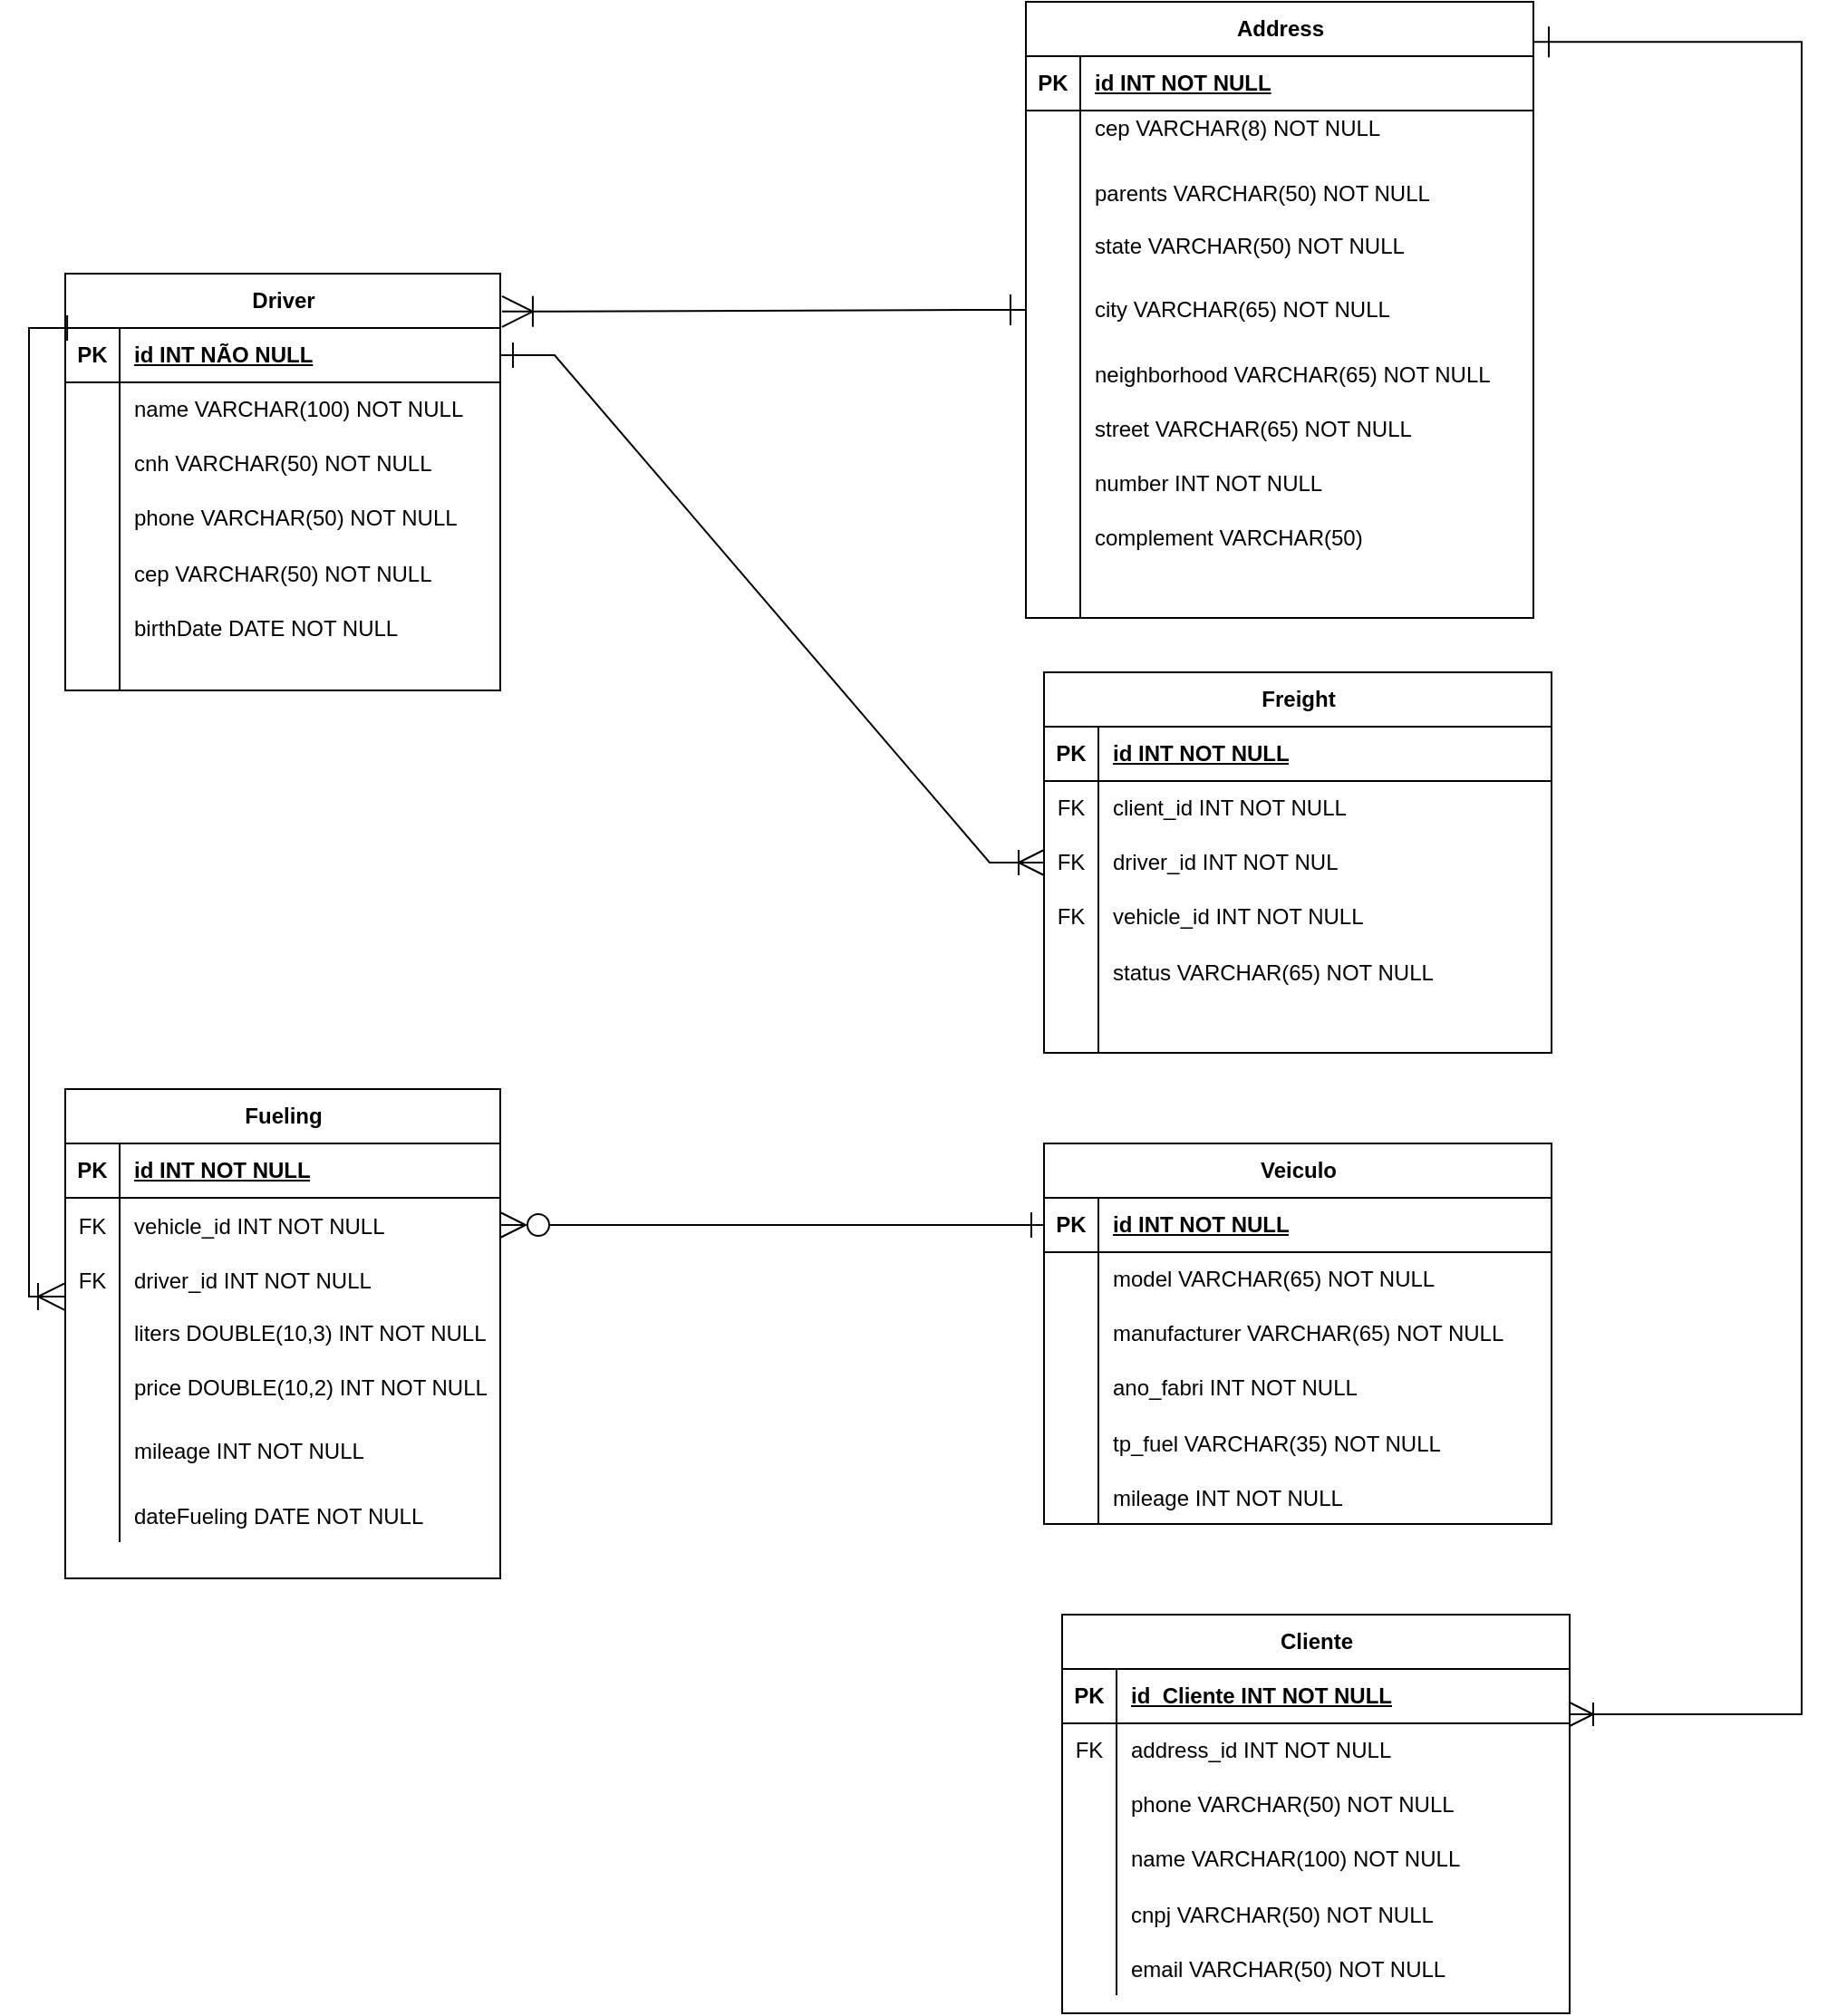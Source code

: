 <mxfile version="24.7.14">
  <diagram id="R2lEEEUBdFMjLlhIrx00" name="Page-1">
    <mxGraphModel dx="2049" dy="2088" grid="1" gridSize="10" guides="1" tooltips="1" connect="1" arrows="1" fold="1" page="1" pageScale="1" pageWidth="1169" pageHeight="1654" math="0" shadow="0" extFonts="Permanent Marker^https://fonts.googleapis.com/css?family=Permanent+Marker">
      <root>
        <mxCell id="0" />
        <mxCell id="1" parent="0" />
        <mxCell id="ZRbYSFkLnzHkLLNxxWzb-1" value="&lt;font style=&quot;vertical-align: inherit;&quot;&gt;&lt;font style=&quot;vertical-align: inherit;&quot;&gt;&lt;font style=&quot;vertical-align: inherit;&quot;&gt;&lt;font style=&quot;vertical-align: inherit;&quot;&gt;Driver&lt;/font&gt;&lt;/font&gt;&lt;/font&gt;&lt;/font&gt;" style="shape=table;startSize=30;container=1;collapsible=1;childLayout=tableLayout;fixedRows=1;rowLines=0;fontStyle=1;align=center;resizeLast=1;html=1;" parent="1" vertex="1">
          <mxGeometry x="-1030" y="-1220" width="240" height="230" as="geometry">
            <mxRectangle x="330" y="150" width="90" height="30" as="alternateBounds" />
          </mxGeometry>
        </mxCell>
        <mxCell id="ZRbYSFkLnzHkLLNxxWzb-2" value="" style="shape=tableRow;horizontal=0;startSize=0;swimlaneHead=0;swimlaneBody=0;fillColor=none;collapsible=0;dropTarget=0;points=[[0,0.5],[1,0.5]];portConstraint=eastwest;top=0;left=0;right=0;bottom=1;" parent="ZRbYSFkLnzHkLLNxxWzb-1" vertex="1">
          <mxGeometry y="30" width="240" height="30" as="geometry" />
        </mxCell>
        <mxCell id="ZRbYSFkLnzHkLLNxxWzb-3" value="PK" style="shape=partialRectangle;connectable=0;fillColor=none;top=0;left=0;bottom=0;right=0;fontStyle=1;overflow=hidden;whiteSpace=wrap;html=1;" parent="ZRbYSFkLnzHkLLNxxWzb-2" vertex="1">
          <mxGeometry width="30" height="30" as="geometry">
            <mxRectangle width="30" height="30" as="alternateBounds" />
          </mxGeometry>
        </mxCell>
        <mxCell id="ZRbYSFkLnzHkLLNxxWzb-4" value="&lt;font style=&quot;vertical-align: inherit;&quot;&gt;&lt;font style=&quot;vertical-align: inherit;&quot;&gt;&lt;font style=&quot;vertical-align: inherit;&quot;&gt;&lt;font style=&quot;vertical-align: inherit;&quot;&gt;&lt;font style=&quot;vertical-align: inherit;&quot;&gt;&lt;font style=&quot;vertical-align: inherit;&quot;&gt;&lt;font style=&quot;vertical-align: inherit;&quot;&gt;&lt;font style=&quot;vertical-align: inherit;&quot;&gt;&lt;font style=&quot;vertical-align: inherit;&quot;&gt;&lt;font style=&quot;vertical-align: inherit;&quot;&gt;id INT NÃO NULL&lt;/font&gt;&lt;/font&gt;&lt;/font&gt;&lt;/font&gt;&lt;/font&gt;&lt;/font&gt;&lt;/font&gt;&lt;/font&gt;&lt;/font&gt;&lt;/font&gt;" style="shape=partialRectangle;connectable=0;fillColor=none;top=0;left=0;bottom=0;right=0;align=left;spacingLeft=6;fontStyle=5;overflow=hidden;whiteSpace=wrap;html=1;" parent="ZRbYSFkLnzHkLLNxxWzb-2" vertex="1">
          <mxGeometry x="30" width="210" height="30" as="geometry">
            <mxRectangle width="210" height="30" as="alternateBounds" />
          </mxGeometry>
        </mxCell>
        <mxCell id="ZRbYSFkLnzHkLLNxxWzb-5" value="" style="shape=tableRow;horizontal=0;startSize=0;swimlaneHead=0;swimlaneBody=0;fillColor=none;collapsible=0;dropTarget=0;points=[[0,0.5],[1,0.5]];portConstraint=eastwest;top=0;left=0;right=0;bottom=0;" parent="ZRbYSFkLnzHkLLNxxWzb-1" vertex="1">
          <mxGeometry y="60" width="240" height="30" as="geometry" />
        </mxCell>
        <mxCell id="ZRbYSFkLnzHkLLNxxWzb-6" value="" style="shape=partialRectangle;connectable=0;fillColor=none;top=0;left=0;bottom=0;right=0;editable=1;overflow=hidden;whiteSpace=wrap;html=1;" parent="ZRbYSFkLnzHkLLNxxWzb-5" vertex="1">
          <mxGeometry width="30" height="30" as="geometry">
            <mxRectangle width="30" height="30" as="alternateBounds" />
          </mxGeometry>
        </mxCell>
        <mxCell id="ZRbYSFkLnzHkLLNxxWzb-7" value="&lt;font style=&quot;vertical-align: inherit;&quot;&gt;&lt;font style=&quot;vertical-align: inherit;&quot;&gt;name VARCHAR(100) NOT NULL&lt;/font&gt;&lt;/font&gt;" style="shape=partialRectangle;connectable=0;fillColor=none;top=0;left=0;bottom=0;right=0;align=left;spacingLeft=6;overflow=hidden;whiteSpace=wrap;html=1;" parent="ZRbYSFkLnzHkLLNxxWzb-5" vertex="1">
          <mxGeometry x="30" width="210" height="30" as="geometry">
            <mxRectangle width="210" height="30" as="alternateBounds" />
          </mxGeometry>
        </mxCell>
        <mxCell id="ZRbYSFkLnzHkLLNxxWzb-8" value="" style="shape=tableRow;horizontal=0;startSize=0;swimlaneHead=0;swimlaneBody=0;fillColor=none;collapsible=0;dropTarget=0;points=[[0,0.5],[1,0.5]];portConstraint=eastwest;top=0;left=0;right=0;bottom=0;" parent="ZRbYSFkLnzHkLLNxxWzb-1" vertex="1">
          <mxGeometry y="90" width="240" height="30" as="geometry" />
        </mxCell>
        <mxCell id="ZRbYSFkLnzHkLLNxxWzb-9" value="" style="shape=partialRectangle;connectable=0;fillColor=none;top=0;left=0;bottom=0;right=0;editable=1;overflow=hidden;whiteSpace=wrap;html=1;" parent="ZRbYSFkLnzHkLLNxxWzb-8" vertex="1">
          <mxGeometry width="30" height="30" as="geometry">
            <mxRectangle width="30" height="30" as="alternateBounds" />
          </mxGeometry>
        </mxCell>
        <mxCell id="ZRbYSFkLnzHkLLNxxWzb-10" value="&lt;font style=&quot;vertical-align: inherit;&quot;&gt;&lt;font style=&quot;vertical-align: inherit;&quot;&gt;cnh VARCHAR(50) NOT NULL&lt;/font&gt;&lt;/font&gt;" style="shape=partialRectangle;connectable=0;fillColor=none;top=0;left=0;bottom=0;right=0;align=left;spacingLeft=6;overflow=hidden;whiteSpace=wrap;html=1;" parent="ZRbYSFkLnzHkLLNxxWzb-8" vertex="1">
          <mxGeometry x="30" width="210" height="30" as="geometry">
            <mxRectangle width="210" height="30" as="alternateBounds" />
          </mxGeometry>
        </mxCell>
        <mxCell id="ZRbYSFkLnzHkLLNxxWzb-11" value="" style="shape=tableRow;horizontal=0;startSize=0;swimlaneHead=0;swimlaneBody=0;fillColor=none;collapsible=0;dropTarget=0;points=[[0,0.5],[1,0.5]];portConstraint=eastwest;top=0;left=0;right=0;bottom=0;" parent="ZRbYSFkLnzHkLLNxxWzb-1" vertex="1">
          <mxGeometry y="120" width="240" height="30" as="geometry" />
        </mxCell>
        <mxCell id="ZRbYSFkLnzHkLLNxxWzb-12" value="" style="shape=partialRectangle;connectable=0;fillColor=none;top=0;left=0;bottom=0;right=0;editable=1;overflow=hidden;whiteSpace=wrap;html=1;" parent="ZRbYSFkLnzHkLLNxxWzb-11" vertex="1">
          <mxGeometry width="30" height="30" as="geometry">
            <mxRectangle width="30" height="30" as="alternateBounds" />
          </mxGeometry>
        </mxCell>
        <mxCell id="ZRbYSFkLnzHkLLNxxWzb-13" value="&lt;font style=&quot;vertical-align: inherit;&quot;&gt;&lt;font style=&quot;vertical-align: inherit;&quot;&gt;&lt;font style=&quot;vertical-align: inherit;&quot;&gt;&lt;font style=&quot;vertical-align: inherit;&quot;&gt;phone VARCHAR(50) NOT NULL&lt;/font&gt;&lt;/font&gt;&lt;/font&gt;&lt;/font&gt;" style="shape=partialRectangle;connectable=0;fillColor=none;top=0;left=0;bottom=0;right=0;align=left;spacingLeft=6;overflow=hidden;whiteSpace=wrap;html=1;" parent="ZRbYSFkLnzHkLLNxxWzb-11" vertex="1">
          <mxGeometry x="30" width="210" height="30" as="geometry">
            <mxRectangle width="210" height="30" as="alternateBounds" />
          </mxGeometry>
        </mxCell>
        <mxCell id="ZRbYSFkLnzHkLLNxxWzb-19" value="" style="shape=tableRow;horizontal=0;startSize=0;swimlaneHead=0;swimlaneBody=0;fillColor=none;collapsible=0;dropTarget=0;points=[[0,0.5],[1,0.5]];portConstraint=eastwest;top=0;left=0;right=0;bottom=0;" parent="ZRbYSFkLnzHkLLNxxWzb-1" vertex="1">
          <mxGeometry y="150" width="240" height="30" as="geometry" />
        </mxCell>
        <mxCell id="ZRbYSFkLnzHkLLNxxWzb-20" value="" style="shape=partialRectangle;connectable=0;fillColor=none;top=0;left=0;bottom=0;right=0;editable=1;overflow=hidden;" parent="ZRbYSFkLnzHkLLNxxWzb-19" vertex="1">
          <mxGeometry width="30" height="30" as="geometry">
            <mxRectangle width="30" height="30" as="alternateBounds" />
          </mxGeometry>
        </mxCell>
        <mxCell id="ZRbYSFkLnzHkLLNxxWzb-21" value="cep VARCHAR(50) NOT NULL " style="shape=partialRectangle;connectable=0;fillColor=none;top=0;left=0;bottom=0;right=0;align=left;spacingLeft=6;overflow=hidden;" parent="ZRbYSFkLnzHkLLNxxWzb-19" vertex="1">
          <mxGeometry x="30" width="210" height="30" as="geometry">
            <mxRectangle width="210" height="30" as="alternateBounds" />
          </mxGeometry>
        </mxCell>
        <mxCell id="ZRbYSFkLnzHkLLNxxWzb-23" value="" style="shape=tableRow;horizontal=0;startSize=0;swimlaneHead=0;swimlaneBody=0;fillColor=none;collapsible=0;dropTarget=0;points=[[0,0.5],[1,0.5]];portConstraint=eastwest;top=0;left=0;right=0;bottom=0;" parent="ZRbYSFkLnzHkLLNxxWzb-1" vertex="1">
          <mxGeometry y="180" width="240" height="30" as="geometry" />
        </mxCell>
        <mxCell id="ZRbYSFkLnzHkLLNxxWzb-24" value="" style="shape=partialRectangle;connectable=0;fillColor=none;top=0;left=0;bottom=0;right=0;editable=1;overflow=hidden;" parent="ZRbYSFkLnzHkLLNxxWzb-23" vertex="1">
          <mxGeometry width="30" height="30" as="geometry">
            <mxRectangle width="30" height="30" as="alternateBounds" />
          </mxGeometry>
        </mxCell>
        <mxCell id="ZRbYSFkLnzHkLLNxxWzb-25" value="birthDate DATE NOT NULL" style="shape=partialRectangle;connectable=0;fillColor=none;top=0;left=0;bottom=0;right=0;align=left;spacingLeft=6;overflow=hidden;" parent="ZRbYSFkLnzHkLLNxxWzb-23" vertex="1">
          <mxGeometry x="30" width="210" height="30" as="geometry">
            <mxRectangle width="210" height="30" as="alternateBounds" />
          </mxGeometry>
        </mxCell>
        <mxCell id="nJcxF6sjDs11u-7A3gbv-19" value="" style="shape=tableRow;horizontal=0;startSize=0;swimlaneHead=0;swimlaneBody=0;fillColor=none;collapsible=0;dropTarget=0;points=[[0,0.5],[1,0.5]];portConstraint=eastwest;top=0;left=0;right=0;bottom=0;" parent="ZRbYSFkLnzHkLLNxxWzb-1" vertex="1">
          <mxGeometry y="210" width="240" height="20" as="geometry" />
        </mxCell>
        <mxCell id="nJcxF6sjDs11u-7A3gbv-20" value="" style="shape=partialRectangle;connectable=0;fillColor=none;top=0;left=0;bottom=0;right=0;editable=1;overflow=hidden;whiteSpace=wrap;html=1;" parent="nJcxF6sjDs11u-7A3gbv-19" vertex="1">
          <mxGeometry width="30" height="20" as="geometry">
            <mxRectangle width="30" height="20" as="alternateBounds" />
          </mxGeometry>
        </mxCell>
        <mxCell id="nJcxF6sjDs11u-7A3gbv-21" value="" style="shape=partialRectangle;connectable=0;fillColor=none;top=0;left=0;bottom=0;right=0;align=left;spacingLeft=6;overflow=hidden;whiteSpace=wrap;html=1;" parent="nJcxF6sjDs11u-7A3gbv-19" vertex="1">
          <mxGeometry x="30" width="210" height="20" as="geometry">
            <mxRectangle width="210" height="20" as="alternateBounds" />
          </mxGeometry>
        </mxCell>
        <mxCell id="nJcxF6sjDs11u-7A3gbv-5" style="edgeStyle=orthogonalEdgeStyle;rounded=0;orthogonalLoop=1;jettySize=auto;html=1;exitX=1;exitY=0.5;exitDx=0;exitDy=0;" parent="ZRbYSFkLnzHkLLNxxWzb-1" source="ZRbYSFkLnzHkLLNxxWzb-11" target="ZRbYSFkLnzHkLLNxxWzb-11" edge="1">
          <mxGeometry relative="1" as="geometry" />
        </mxCell>
        <mxCell id="ZRbYSFkLnzHkLLNxxWzb-26" value="Cliente" style="shape=table;startSize=30;container=1;collapsible=1;childLayout=tableLayout;fixedRows=1;rowLines=0;fontStyle=1;align=center;resizeLast=1;html=1;" parent="1" vertex="1">
          <mxGeometry x="-480" y="-480" width="280" height="220" as="geometry" />
        </mxCell>
        <mxCell id="ZRbYSFkLnzHkLLNxxWzb-27" value="" style="shape=tableRow;horizontal=0;startSize=0;swimlaneHead=0;swimlaneBody=0;fillColor=none;collapsible=0;dropTarget=0;points=[[0,0.5],[1,0.5]];portConstraint=eastwest;top=0;left=0;right=0;bottom=1;" parent="ZRbYSFkLnzHkLLNxxWzb-26" vertex="1">
          <mxGeometry y="30" width="280" height="30" as="geometry" />
        </mxCell>
        <mxCell id="ZRbYSFkLnzHkLLNxxWzb-28" value="PK" style="shape=partialRectangle;connectable=0;fillColor=none;top=0;left=0;bottom=0;right=0;fontStyle=1;overflow=hidden;whiteSpace=wrap;html=1;" parent="ZRbYSFkLnzHkLLNxxWzb-27" vertex="1">
          <mxGeometry width="30" height="30" as="geometry">
            <mxRectangle width="30" height="30" as="alternateBounds" />
          </mxGeometry>
        </mxCell>
        <mxCell id="ZRbYSFkLnzHkLLNxxWzb-29" value="id_Cliente INT NOT NULL" style="shape=partialRectangle;connectable=0;fillColor=none;top=0;left=0;bottom=0;right=0;align=left;spacingLeft=6;fontStyle=5;overflow=hidden;whiteSpace=wrap;html=1;" parent="ZRbYSFkLnzHkLLNxxWzb-27" vertex="1">
          <mxGeometry x="30" width="250" height="30" as="geometry">
            <mxRectangle width="250" height="30" as="alternateBounds" />
          </mxGeometry>
        </mxCell>
        <mxCell id="8sPXNKii67E9YoFzJoS8-2" value="" style="shape=tableRow;horizontal=0;startSize=0;swimlaneHead=0;swimlaneBody=0;fillColor=none;collapsible=0;dropTarget=0;points=[[0,0.5],[1,0.5]];portConstraint=eastwest;top=0;left=0;right=0;bottom=0;" parent="ZRbYSFkLnzHkLLNxxWzb-26" vertex="1">
          <mxGeometry y="60" width="280" height="30" as="geometry" />
        </mxCell>
        <mxCell id="8sPXNKii67E9YoFzJoS8-3" value="FK" style="shape=partialRectangle;connectable=0;fillColor=none;top=0;left=0;bottom=0;right=0;fontStyle=0;overflow=hidden;whiteSpace=wrap;html=1;" parent="8sPXNKii67E9YoFzJoS8-2" vertex="1">
          <mxGeometry width="30" height="30" as="geometry">
            <mxRectangle width="30" height="30" as="alternateBounds" />
          </mxGeometry>
        </mxCell>
        <mxCell id="8sPXNKii67E9YoFzJoS8-4" value="address_id INT NOT NULL" style="shape=partialRectangle;connectable=0;fillColor=none;top=0;left=0;bottom=0;right=0;align=left;spacingLeft=6;fontStyle=0;overflow=hidden;whiteSpace=wrap;html=1;" parent="8sPXNKii67E9YoFzJoS8-2" vertex="1">
          <mxGeometry x="30" width="250" height="30" as="geometry">
            <mxRectangle width="250" height="30" as="alternateBounds" />
          </mxGeometry>
        </mxCell>
        <mxCell id="8sPXNKii67E9YoFzJoS8-81" value="" style="shape=tableRow;horizontal=0;startSize=0;swimlaneHead=0;swimlaneBody=0;fillColor=none;collapsible=0;dropTarget=0;points=[[0,0.5],[1,0.5]];portConstraint=eastwest;top=0;left=0;right=0;bottom=0;" parent="ZRbYSFkLnzHkLLNxxWzb-26" vertex="1">
          <mxGeometry y="90" width="280" height="30" as="geometry" />
        </mxCell>
        <mxCell id="8sPXNKii67E9YoFzJoS8-82" value="" style="shape=partialRectangle;connectable=0;fillColor=none;top=0;left=0;bottom=0;right=0;fontStyle=0;overflow=hidden;whiteSpace=wrap;html=1;" parent="8sPXNKii67E9YoFzJoS8-81" vertex="1">
          <mxGeometry width="30" height="30" as="geometry">
            <mxRectangle width="30" height="30" as="alternateBounds" />
          </mxGeometry>
        </mxCell>
        <mxCell id="8sPXNKii67E9YoFzJoS8-83" value="phone VARCHAR(50) NOT NULL" style="shape=partialRectangle;connectable=0;fillColor=none;top=0;left=0;bottom=0;right=0;align=left;spacingLeft=6;fontStyle=0;overflow=hidden;whiteSpace=wrap;html=1;" parent="8sPXNKii67E9YoFzJoS8-81" vertex="1">
          <mxGeometry x="30" width="250" height="30" as="geometry">
            <mxRectangle width="250" height="30" as="alternateBounds" />
          </mxGeometry>
        </mxCell>
        <mxCell id="ZRbYSFkLnzHkLLNxxWzb-33" value="" style="shape=tableRow;horizontal=0;startSize=0;swimlaneHead=0;swimlaneBody=0;fillColor=none;collapsible=0;dropTarget=0;points=[[0,0.5],[1,0.5]];portConstraint=eastwest;top=0;left=0;right=0;bottom=0;" parent="ZRbYSFkLnzHkLLNxxWzb-26" vertex="1">
          <mxGeometry y="120" width="280" height="30" as="geometry" />
        </mxCell>
        <mxCell id="ZRbYSFkLnzHkLLNxxWzb-34" value="" style="shape=partialRectangle;connectable=0;fillColor=none;top=0;left=0;bottom=0;right=0;editable=1;overflow=hidden;whiteSpace=wrap;html=1;" parent="ZRbYSFkLnzHkLLNxxWzb-33" vertex="1">
          <mxGeometry width="30" height="30" as="geometry">
            <mxRectangle width="30" height="30" as="alternateBounds" />
          </mxGeometry>
        </mxCell>
        <mxCell id="ZRbYSFkLnzHkLLNxxWzb-35" value="name VARCHAR(100) NOT NULL" style="shape=partialRectangle;connectable=0;fillColor=none;top=0;left=0;bottom=0;right=0;align=left;spacingLeft=6;overflow=hidden;whiteSpace=wrap;html=1;" parent="ZRbYSFkLnzHkLLNxxWzb-33" vertex="1">
          <mxGeometry x="30" width="250" height="30" as="geometry">
            <mxRectangle width="250" height="30" as="alternateBounds" />
          </mxGeometry>
        </mxCell>
        <mxCell id="8sPXNKii67E9YoFzJoS8-78" value="" style="shape=tableRow;horizontal=0;startSize=0;swimlaneHead=0;swimlaneBody=0;fillColor=none;collapsible=0;dropTarget=0;points=[[0,0.5],[1,0.5]];portConstraint=eastwest;top=0;left=0;right=0;bottom=0;" parent="ZRbYSFkLnzHkLLNxxWzb-26" vertex="1">
          <mxGeometry y="150" width="280" height="30" as="geometry" />
        </mxCell>
        <mxCell id="8sPXNKii67E9YoFzJoS8-79" value="" style="shape=partialRectangle;connectable=0;fillColor=none;top=0;left=0;bottom=0;right=0;editable=1;overflow=hidden;" parent="8sPXNKii67E9YoFzJoS8-78" vertex="1">
          <mxGeometry width="30" height="30" as="geometry">
            <mxRectangle width="30" height="30" as="alternateBounds" />
          </mxGeometry>
        </mxCell>
        <mxCell id="8sPXNKii67E9YoFzJoS8-80" value="cnpj VARCHAR(50) NOT NULL " style="shape=partialRectangle;connectable=0;fillColor=none;top=0;left=0;bottom=0;right=0;align=left;spacingLeft=6;overflow=hidden;" parent="8sPXNKii67E9YoFzJoS8-78" vertex="1">
          <mxGeometry x="30" width="250" height="30" as="geometry">
            <mxRectangle width="250" height="30" as="alternateBounds" />
          </mxGeometry>
        </mxCell>
        <mxCell id="8sPXNKii67E9YoFzJoS8-97" value="" style="shape=tableRow;horizontal=0;startSize=0;swimlaneHead=0;swimlaneBody=0;fillColor=none;collapsible=0;dropTarget=0;points=[[0,0.5],[1,0.5]];portConstraint=eastwest;top=0;left=0;right=0;bottom=0;" parent="ZRbYSFkLnzHkLLNxxWzb-26" vertex="1">
          <mxGeometry y="180" width="280" height="30" as="geometry" />
        </mxCell>
        <mxCell id="8sPXNKii67E9YoFzJoS8-98" value="" style="shape=partialRectangle;connectable=0;fillColor=none;top=0;left=0;bottom=0;right=0;editable=1;overflow=hidden;" parent="8sPXNKii67E9YoFzJoS8-97" vertex="1">
          <mxGeometry width="30" height="30" as="geometry">
            <mxRectangle width="30" height="30" as="alternateBounds" />
          </mxGeometry>
        </mxCell>
        <mxCell id="8sPXNKii67E9YoFzJoS8-99" value="email VARCHAR(50) NOT NULL" style="shape=partialRectangle;connectable=0;fillColor=none;top=0;left=0;bottom=0;right=0;align=left;spacingLeft=6;overflow=hidden;" parent="8sPXNKii67E9YoFzJoS8-97" vertex="1">
          <mxGeometry x="30" width="250" height="30" as="geometry">
            <mxRectangle width="250" height="30" as="alternateBounds" />
          </mxGeometry>
        </mxCell>
        <mxCell id="8sPXNKii67E9YoFzJoS8-5" value="Address" style="shape=table;startSize=30;container=1;collapsible=1;childLayout=tableLayout;fixedRows=1;rowLines=0;fontStyle=1;align=center;resizeLast=1;html=1;" parent="1" vertex="1">
          <mxGeometry x="-500" y="-1370" width="280" height="340" as="geometry" />
        </mxCell>
        <mxCell id="8sPXNKii67E9YoFzJoS8-6" value="" style="shape=tableRow;horizontal=0;startSize=0;swimlaneHead=0;swimlaneBody=0;fillColor=none;collapsible=0;dropTarget=0;points=[[0,0.5],[1,0.5]];portConstraint=eastwest;top=0;left=0;right=0;bottom=1;" parent="8sPXNKii67E9YoFzJoS8-5" vertex="1">
          <mxGeometry y="30" width="280" height="30" as="geometry" />
        </mxCell>
        <mxCell id="8sPXNKii67E9YoFzJoS8-7" value="PK" style="shape=partialRectangle;connectable=0;fillColor=none;top=0;left=0;bottom=0;right=0;fontStyle=1;overflow=hidden;whiteSpace=wrap;html=1;" parent="8sPXNKii67E9YoFzJoS8-6" vertex="1">
          <mxGeometry width="30" height="30" as="geometry">
            <mxRectangle width="30" height="30" as="alternateBounds" />
          </mxGeometry>
        </mxCell>
        <mxCell id="8sPXNKii67E9YoFzJoS8-8" value="id INT NOT NULL&lt;span style=&quot;white-space: pre;&quot;&gt;&#x9;&lt;/span&gt;&lt;span style=&quot;white-space: pre;&quot;&gt;&#x9;&lt;/span&gt;" style="shape=partialRectangle;connectable=0;fillColor=none;top=0;left=0;bottom=0;right=0;align=left;spacingLeft=6;fontStyle=5;overflow=hidden;whiteSpace=wrap;html=1;" parent="8sPXNKii67E9YoFzJoS8-6" vertex="1">
          <mxGeometry x="30" width="250" height="30" as="geometry">
            <mxRectangle width="250" height="30" as="alternateBounds" />
          </mxGeometry>
        </mxCell>
        <mxCell id="nJcxF6sjDs11u-7A3gbv-33" value="" style="shape=tableRow;horizontal=0;startSize=0;swimlaneHead=0;swimlaneBody=0;fillColor=none;collapsible=0;dropTarget=0;points=[[0,0.5],[1,0.5]];portConstraint=eastwest;top=0;left=0;right=0;bottom=0;" parent="8sPXNKii67E9YoFzJoS8-5" vertex="1">
          <mxGeometry y="60" width="280" height="30" as="geometry" />
        </mxCell>
        <mxCell id="nJcxF6sjDs11u-7A3gbv-34" value="" style="shape=partialRectangle;connectable=0;fillColor=none;top=0;left=0;bottom=0;right=0;editable=1;overflow=hidden;whiteSpace=wrap;html=1;" parent="nJcxF6sjDs11u-7A3gbv-33" vertex="1">
          <mxGeometry width="30" height="30" as="geometry">
            <mxRectangle width="30" height="30" as="alternateBounds" />
          </mxGeometry>
        </mxCell>
        <mxCell id="nJcxF6sjDs11u-7A3gbv-35" value="cep VARCHAR(8) NOT NULL&lt;div&gt;&lt;br&gt;&lt;/div&gt;" style="shape=partialRectangle;connectable=0;fillColor=none;top=0;left=0;bottom=0;right=0;align=left;spacingLeft=6;overflow=hidden;whiteSpace=wrap;html=1;" parent="nJcxF6sjDs11u-7A3gbv-33" vertex="1">
          <mxGeometry x="30" width="250" height="30" as="geometry">
            <mxRectangle width="250" height="30" as="alternateBounds" />
          </mxGeometry>
        </mxCell>
        <mxCell id="8sPXNKii67E9YoFzJoS8-68" value="" style="shape=tableRow;horizontal=0;startSize=0;swimlaneHead=0;swimlaneBody=0;fillColor=none;collapsible=0;dropTarget=0;points=[[0,0.5],[1,0.5]];portConstraint=eastwest;top=0;left=0;right=0;bottom=0;" parent="8sPXNKii67E9YoFzJoS8-5" vertex="1">
          <mxGeometry y="90" width="280" height="30" as="geometry" />
        </mxCell>
        <mxCell id="8sPXNKii67E9YoFzJoS8-69" value="" style="shape=partialRectangle;connectable=0;fillColor=none;top=0;left=0;bottom=0;right=0;editable=1;overflow=hidden;" parent="8sPXNKii67E9YoFzJoS8-68" vertex="1">
          <mxGeometry width="30" height="30" as="geometry">
            <mxRectangle width="30" height="30" as="alternateBounds" />
          </mxGeometry>
        </mxCell>
        <mxCell id="8sPXNKii67E9YoFzJoS8-70" value="parents VARCHAR(50) NOT NULL" style="shape=partialRectangle;connectable=0;fillColor=none;top=0;left=0;bottom=0;right=0;align=left;spacingLeft=6;overflow=hidden;" parent="8sPXNKii67E9YoFzJoS8-68" vertex="1">
          <mxGeometry x="30" width="250" height="30" as="geometry">
            <mxRectangle width="250" height="30" as="alternateBounds" />
          </mxGeometry>
        </mxCell>
        <mxCell id="8sPXNKii67E9YoFzJoS8-12" value="" style="shape=tableRow;horizontal=0;startSize=0;swimlaneHead=0;swimlaneBody=0;fillColor=none;collapsible=0;dropTarget=0;points=[[0,0.5],[1,0.5]];portConstraint=eastwest;top=0;left=0;right=0;bottom=0;" parent="8sPXNKii67E9YoFzJoS8-5" vertex="1">
          <mxGeometry y="120" width="280" height="30" as="geometry" />
        </mxCell>
        <mxCell id="8sPXNKii67E9YoFzJoS8-13" value="" style="shape=partialRectangle;connectable=0;fillColor=none;top=0;left=0;bottom=0;right=0;editable=1;overflow=hidden;whiteSpace=wrap;html=1;" parent="8sPXNKii67E9YoFzJoS8-12" vertex="1">
          <mxGeometry width="30" height="30" as="geometry">
            <mxRectangle width="30" height="30" as="alternateBounds" />
          </mxGeometry>
        </mxCell>
        <mxCell id="8sPXNKii67E9YoFzJoS8-14" value="state VARCHAR(50) NOT NULL" style="shape=partialRectangle;connectable=0;fillColor=none;top=0;left=0;bottom=0;right=0;align=left;spacingLeft=6;overflow=hidden;whiteSpace=wrap;html=1;" parent="8sPXNKii67E9YoFzJoS8-12" vertex="1">
          <mxGeometry x="30" width="250" height="30" as="geometry">
            <mxRectangle width="250" height="30" as="alternateBounds" />
          </mxGeometry>
        </mxCell>
        <mxCell id="8sPXNKii67E9YoFzJoS8-15" value="" style="shape=tableRow;horizontal=0;startSize=0;swimlaneHead=0;swimlaneBody=0;fillColor=none;collapsible=0;dropTarget=0;points=[[0,0.5],[1,0.5]];portConstraint=eastwest;top=0;left=0;right=0;bottom=0;" parent="8sPXNKii67E9YoFzJoS8-5" vertex="1">
          <mxGeometry y="150" width="280" height="40" as="geometry" />
        </mxCell>
        <mxCell id="8sPXNKii67E9YoFzJoS8-16" value="" style="shape=partialRectangle;connectable=0;fillColor=none;top=0;left=0;bottom=0;right=0;editable=1;overflow=hidden;whiteSpace=wrap;html=1;" parent="8sPXNKii67E9YoFzJoS8-15" vertex="1">
          <mxGeometry width="30" height="40" as="geometry">
            <mxRectangle width="30" height="40" as="alternateBounds" />
          </mxGeometry>
        </mxCell>
        <mxCell id="8sPXNKii67E9YoFzJoS8-17" value="city ​​VARCHAR(65) NOT NULL" style="shape=partialRectangle;connectable=0;fillColor=none;top=0;left=0;bottom=0;right=0;align=left;spacingLeft=6;overflow=hidden;whiteSpace=wrap;html=1;" parent="8sPXNKii67E9YoFzJoS8-15" vertex="1">
          <mxGeometry x="30" width="250" height="40" as="geometry">
            <mxRectangle width="250" height="40" as="alternateBounds" />
          </mxGeometry>
        </mxCell>
        <mxCell id="8sPXNKii67E9YoFzJoS8-61" value="" style="shape=tableRow;horizontal=0;startSize=0;swimlaneHead=0;swimlaneBody=0;fillColor=none;collapsible=0;dropTarget=0;points=[[0,0.5],[1,0.5]];portConstraint=eastwest;top=0;left=0;right=0;bottom=0;" parent="8sPXNKii67E9YoFzJoS8-5" vertex="1">
          <mxGeometry y="190" width="280" height="30" as="geometry" />
        </mxCell>
        <mxCell id="8sPXNKii67E9YoFzJoS8-62" value="" style="shape=partialRectangle;connectable=0;fillColor=none;top=0;left=0;bottom=0;right=0;editable=1;overflow=hidden;" parent="8sPXNKii67E9YoFzJoS8-61" vertex="1">
          <mxGeometry width="30" height="30" as="geometry">
            <mxRectangle width="30" height="30" as="alternateBounds" />
          </mxGeometry>
        </mxCell>
        <mxCell id="8sPXNKii67E9YoFzJoS8-63" value="neighborhood VARCHAR(65) NOT NULL" style="shape=partialRectangle;connectable=0;fillColor=none;top=0;left=0;bottom=0;right=0;align=left;spacingLeft=6;overflow=hidden;" parent="8sPXNKii67E9YoFzJoS8-61" vertex="1">
          <mxGeometry x="30" width="250" height="30" as="geometry">
            <mxRectangle width="250" height="30" as="alternateBounds" />
          </mxGeometry>
        </mxCell>
        <mxCell id="8sPXNKii67E9YoFzJoS8-65" value="" style="shape=tableRow;horizontal=0;startSize=0;swimlaneHead=0;swimlaneBody=0;fillColor=none;collapsible=0;dropTarget=0;points=[[0,0.5],[1,0.5]];portConstraint=eastwest;top=0;left=0;right=0;bottom=0;" parent="8sPXNKii67E9YoFzJoS8-5" vertex="1">
          <mxGeometry y="220" width="280" height="30" as="geometry" />
        </mxCell>
        <mxCell id="8sPXNKii67E9YoFzJoS8-66" value="" style="shape=partialRectangle;connectable=0;fillColor=none;top=0;left=0;bottom=0;right=0;editable=1;overflow=hidden;" parent="8sPXNKii67E9YoFzJoS8-65" vertex="1">
          <mxGeometry width="30" height="30" as="geometry">
            <mxRectangle width="30" height="30" as="alternateBounds" />
          </mxGeometry>
        </mxCell>
        <mxCell id="8sPXNKii67E9YoFzJoS8-67" value="street VARCHAR(65) NOT NULL" style="shape=partialRectangle;connectable=0;fillColor=none;top=0;left=0;bottom=0;right=0;align=left;spacingLeft=6;overflow=hidden;" parent="8sPXNKii67E9YoFzJoS8-65" vertex="1">
          <mxGeometry x="30" width="250" height="30" as="geometry">
            <mxRectangle width="250" height="30" as="alternateBounds" />
          </mxGeometry>
        </mxCell>
        <mxCell id="8sPXNKii67E9YoFzJoS8-71" value="" style="shape=tableRow;horizontal=0;startSize=0;swimlaneHead=0;swimlaneBody=0;fillColor=none;collapsible=0;dropTarget=0;points=[[0,0.5],[1,0.5]];portConstraint=eastwest;top=0;left=0;right=0;bottom=0;" parent="8sPXNKii67E9YoFzJoS8-5" vertex="1">
          <mxGeometry y="250" width="280" height="30" as="geometry" />
        </mxCell>
        <mxCell id="8sPXNKii67E9YoFzJoS8-72" value="" style="shape=partialRectangle;connectable=0;fillColor=none;top=0;left=0;bottom=0;right=0;editable=1;overflow=hidden;" parent="8sPXNKii67E9YoFzJoS8-71" vertex="1">
          <mxGeometry width="30" height="30" as="geometry">
            <mxRectangle width="30" height="30" as="alternateBounds" />
          </mxGeometry>
        </mxCell>
        <mxCell id="8sPXNKii67E9YoFzJoS8-73" value="number INT NOT NULL" style="shape=partialRectangle;connectable=0;fillColor=none;top=0;left=0;bottom=0;right=0;align=left;spacingLeft=6;overflow=hidden;" parent="8sPXNKii67E9YoFzJoS8-71" vertex="1">
          <mxGeometry x="30" width="250" height="30" as="geometry">
            <mxRectangle width="250" height="30" as="alternateBounds" />
          </mxGeometry>
        </mxCell>
        <mxCell id="8sPXNKii67E9YoFzJoS8-74" value="" style="shape=tableRow;horizontal=0;startSize=0;swimlaneHead=0;swimlaneBody=0;fillColor=none;collapsible=0;dropTarget=0;points=[[0,0.5],[1,0.5]];portConstraint=eastwest;top=0;left=0;right=0;bottom=0;" parent="8sPXNKii67E9YoFzJoS8-5" vertex="1">
          <mxGeometry y="280" width="280" height="30" as="geometry" />
        </mxCell>
        <mxCell id="8sPXNKii67E9YoFzJoS8-75" value="" style="shape=partialRectangle;connectable=0;fillColor=none;top=0;left=0;bottom=0;right=0;editable=1;overflow=hidden;" parent="8sPXNKii67E9YoFzJoS8-74" vertex="1">
          <mxGeometry width="30" height="30" as="geometry">
            <mxRectangle width="30" height="30" as="alternateBounds" />
          </mxGeometry>
        </mxCell>
        <mxCell id="8sPXNKii67E9YoFzJoS8-76" value="complement VARCHAR(50)" style="shape=partialRectangle;connectable=0;fillColor=none;top=0;left=0;bottom=0;right=0;align=left;spacingLeft=6;overflow=hidden;" parent="8sPXNKii67E9YoFzJoS8-74" vertex="1">
          <mxGeometry x="30" width="250" height="30" as="geometry">
            <mxRectangle width="250" height="30" as="alternateBounds" />
          </mxGeometry>
        </mxCell>
        <mxCell id="8sPXNKii67E9YoFzJoS8-9" value="" style="shape=tableRow;horizontal=0;startSize=0;swimlaneHead=0;swimlaneBody=0;fillColor=none;collapsible=0;dropTarget=0;points=[[0,0.5],[1,0.5]];portConstraint=eastwest;top=0;left=0;right=0;bottom=0;" parent="8sPXNKii67E9YoFzJoS8-5" vertex="1">
          <mxGeometry y="310" width="280" height="30" as="geometry" />
        </mxCell>
        <mxCell id="8sPXNKii67E9YoFzJoS8-10" value="" style="shape=partialRectangle;connectable=0;fillColor=none;top=0;left=0;bottom=0;right=0;editable=1;overflow=hidden;whiteSpace=wrap;html=1;" parent="8sPXNKii67E9YoFzJoS8-9" vertex="1">
          <mxGeometry width="30" height="30" as="geometry">
            <mxRectangle width="30" height="30" as="alternateBounds" />
          </mxGeometry>
        </mxCell>
        <mxCell id="8sPXNKii67E9YoFzJoS8-11" value="" style="shape=partialRectangle;connectable=0;fillColor=none;top=0;left=0;bottom=0;right=0;align=left;spacingLeft=6;overflow=hidden;whiteSpace=wrap;html=1;" parent="8sPXNKii67E9YoFzJoS8-9" vertex="1">
          <mxGeometry x="30" width="250" height="30" as="geometry">
            <mxRectangle width="250" height="30" as="alternateBounds" />
          </mxGeometry>
        </mxCell>
        <mxCell id="8sPXNKii67E9YoFzJoS8-100" value="Veiculo" style="shape=table;startSize=30;container=1;collapsible=1;childLayout=tableLayout;fixedRows=1;rowLines=0;fontStyle=1;align=center;resizeLast=1;html=1;" parent="1" vertex="1">
          <mxGeometry x="-490" y="-740" width="280" height="210" as="geometry" />
        </mxCell>
        <mxCell id="8sPXNKii67E9YoFzJoS8-101" value="" style="shape=tableRow;horizontal=0;startSize=0;swimlaneHead=0;swimlaneBody=0;fillColor=none;collapsible=0;dropTarget=0;points=[[0,0.5],[1,0.5]];portConstraint=eastwest;top=0;left=0;right=0;bottom=1;" parent="8sPXNKii67E9YoFzJoS8-100" vertex="1">
          <mxGeometry y="30" width="280" height="30" as="geometry" />
        </mxCell>
        <mxCell id="8sPXNKii67E9YoFzJoS8-102" value="PK" style="shape=partialRectangle;connectable=0;fillColor=none;top=0;left=0;bottom=0;right=0;fontStyle=1;overflow=hidden;whiteSpace=wrap;html=1;" parent="8sPXNKii67E9YoFzJoS8-101" vertex="1">
          <mxGeometry width="30" height="30" as="geometry">
            <mxRectangle width="30" height="30" as="alternateBounds" />
          </mxGeometry>
        </mxCell>
        <mxCell id="8sPXNKii67E9YoFzJoS8-103" value="id INT NOT NULL" style="shape=partialRectangle;connectable=0;fillColor=none;top=0;left=0;bottom=0;right=0;align=left;spacingLeft=6;fontStyle=5;overflow=hidden;whiteSpace=wrap;html=1;" parent="8sPXNKii67E9YoFzJoS8-101" vertex="1">
          <mxGeometry x="30" width="250" height="30" as="geometry">
            <mxRectangle width="250" height="30" as="alternateBounds" />
          </mxGeometry>
        </mxCell>
        <mxCell id="8sPXNKii67E9YoFzJoS8-104" value="" style="shape=tableRow;horizontal=0;startSize=0;swimlaneHead=0;swimlaneBody=0;fillColor=none;collapsible=0;dropTarget=0;points=[[0,0.5],[1,0.5]];portConstraint=eastwest;top=0;left=0;right=0;bottom=0;" parent="8sPXNKii67E9YoFzJoS8-100" vertex="1">
          <mxGeometry y="60" width="280" height="30" as="geometry" />
        </mxCell>
        <mxCell id="8sPXNKii67E9YoFzJoS8-105" value="" style="shape=partialRectangle;connectable=0;fillColor=none;top=0;left=0;bottom=0;right=0;editable=1;overflow=hidden;whiteSpace=wrap;html=1;" parent="8sPXNKii67E9YoFzJoS8-104" vertex="1">
          <mxGeometry width="30" height="30" as="geometry">
            <mxRectangle width="30" height="30" as="alternateBounds" />
          </mxGeometry>
        </mxCell>
        <mxCell id="8sPXNKii67E9YoFzJoS8-106" value="model VARCHAR(65) NOT NULL" style="shape=partialRectangle;connectable=0;fillColor=none;top=0;left=0;bottom=0;right=0;align=left;spacingLeft=6;overflow=hidden;whiteSpace=wrap;html=1;" parent="8sPXNKii67E9YoFzJoS8-104" vertex="1">
          <mxGeometry x="30" width="250" height="30" as="geometry">
            <mxRectangle width="250" height="30" as="alternateBounds" />
          </mxGeometry>
        </mxCell>
        <mxCell id="8sPXNKii67E9YoFzJoS8-107" value="" style="shape=tableRow;horizontal=0;startSize=0;swimlaneHead=0;swimlaneBody=0;fillColor=none;collapsible=0;dropTarget=0;points=[[0,0.5],[1,0.5]];portConstraint=eastwest;top=0;left=0;right=0;bottom=0;" parent="8sPXNKii67E9YoFzJoS8-100" vertex="1">
          <mxGeometry y="90" width="280" height="30" as="geometry" />
        </mxCell>
        <mxCell id="8sPXNKii67E9YoFzJoS8-108" value="" style="shape=partialRectangle;connectable=0;fillColor=none;top=0;left=0;bottom=0;right=0;editable=1;overflow=hidden;whiteSpace=wrap;html=1;" parent="8sPXNKii67E9YoFzJoS8-107" vertex="1">
          <mxGeometry width="30" height="30" as="geometry">
            <mxRectangle width="30" height="30" as="alternateBounds" />
          </mxGeometry>
        </mxCell>
        <mxCell id="8sPXNKii67E9YoFzJoS8-109" value="manufacturer VARCHAR(65) NOT NULL" style="shape=partialRectangle;connectable=0;fillColor=none;top=0;left=0;bottom=0;right=0;align=left;spacingLeft=6;overflow=hidden;whiteSpace=wrap;html=1;" parent="8sPXNKii67E9YoFzJoS8-107" vertex="1">
          <mxGeometry x="30" width="250" height="30" as="geometry">
            <mxRectangle width="250" height="30" as="alternateBounds" />
          </mxGeometry>
        </mxCell>
        <mxCell id="8sPXNKii67E9YoFzJoS8-110" value="" style="shape=tableRow;horizontal=0;startSize=0;swimlaneHead=0;swimlaneBody=0;fillColor=none;collapsible=0;dropTarget=0;points=[[0,0.5],[1,0.5]];portConstraint=eastwest;top=0;left=0;right=0;bottom=0;" parent="8sPXNKii67E9YoFzJoS8-100" vertex="1">
          <mxGeometry y="120" width="280" height="30" as="geometry" />
        </mxCell>
        <mxCell id="8sPXNKii67E9YoFzJoS8-111" value="" style="shape=partialRectangle;connectable=0;fillColor=none;top=0;left=0;bottom=0;right=0;editable=1;overflow=hidden;whiteSpace=wrap;html=1;" parent="8sPXNKii67E9YoFzJoS8-110" vertex="1">
          <mxGeometry width="30" height="30" as="geometry">
            <mxRectangle width="30" height="30" as="alternateBounds" />
          </mxGeometry>
        </mxCell>
        <mxCell id="8sPXNKii67E9YoFzJoS8-112" value="ano_fabri INT NOT NULL" style="shape=partialRectangle;connectable=0;fillColor=none;top=0;left=0;bottom=0;right=0;align=left;spacingLeft=6;overflow=hidden;whiteSpace=wrap;html=1;" parent="8sPXNKii67E9YoFzJoS8-110" vertex="1">
          <mxGeometry x="30" width="250" height="30" as="geometry">
            <mxRectangle width="250" height="30" as="alternateBounds" />
          </mxGeometry>
        </mxCell>
        <mxCell id="8sPXNKii67E9YoFzJoS8-113" value="" style="shape=tableRow;horizontal=0;startSize=0;swimlaneHead=0;swimlaneBody=0;fillColor=none;collapsible=0;dropTarget=0;points=[[0,0.5],[1,0.5]];portConstraint=eastwest;top=0;left=0;right=0;bottom=0;" parent="8sPXNKii67E9YoFzJoS8-100" vertex="1">
          <mxGeometry y="150" width="280" height="30" as="geometry" />
        </mxCell>
        <mxCell id="8sPXNKii67E9YoFzJoS8-114" value="" style="shape=partialRectangle;connectable=0;fillColor=none;top=0;left=0;bottom=0;right=0;editable=1;overflow=hidden;" parent="8sPXNKii67E9YoFzJoS8-113" vertex="1">
          <mxGeometry width="30" height="30" as="geometry">
            <mxRectangle width="30" height="30" as="alternateBounds" />
          </mxGeometry>
        </mxCell>
        <mxCell id="8sPXNKii67E9YoFzJoS8-115" value="tp_fuel VARCHAR(35) NOT NULL" style="shape=partialRectangle;connectable=0;fillColor=none;top=0;left=0;bottom=0;right=0;align=left;spacingLeft=6;overflow=hidden;" parent="8sPXNKii67E9YoFzJoS8-113" vertex="1">
          <mxGeometry x="30" width="250" height="30" as="geometry">
            <mxRectangle width="250" height="30" as="alternateBounds" />
          </mxGeometry>
        </mxCell>
        <mxCell id="8sPXNKii67E9YoFzJoS8-116" value="" style="shape=tableRow;horizontal=0;startSize=0;swimlaneHead=0;swimlaneBody=0;fillColor=none;collapsible=0;dropTarget=0;points=[[0,0.5],[1,0.5]];portConstraint=eastwest;top=0;left=0;right=0;bottom=0;" parent="8sPXNKii67E9YoFzJoS8-100" vertex="1">
          <mxGeometry y="180" width="280" height="30" as="geometry" />
        </mxCell>
        <mxCell id="8sPXNKii67E9YoFzJoS8-117" value="" style="shape=partialRectangle;connectable=0;fillColor=none;top=0;left=0;bottom=0;right=0;editable=1;overflow=hidden;" parent="8sPXNKii67E9YoFzJoS8-116" vertex="1">
          <mxGeometry width="30" height="30" as="geometry">
            <mxRectangle width="30" height="30" as="alternateBounds" />
          </mxGeometry>
        </mxCell>
        <mxCell id="8sPXNKii67E9YoFzJoS8-118" value="mileage INT NOT NULL" style="shape=partialRectangle;connectable=0;fillColor=none;top=0;left=0;bottom=0;right=0;align=left;spacingLeft=6;overflow=hidden;" parent="8sPXNKii67E9YoFzJoS8-116" vertex="1">
          <mxGeometry x="30" width="250" height="30" as="geometry">
            <mxRectangle width="250" height="30" as="alternateBounds" />
          </mxGeometry>
        </mxCell>
        <mxCell id="8sPXNKii67E9YoFzJoS8-150" value="Fueling" style="shape=table;startSize=30;container=1;collapsible=1;childLayout=tableLayout;fixedRows=1;rowLines=0;fontStyle=1;align=center;resizeLast=1;html=1;" parent="1" vertex="1">
          <mxGeometry x="-1030" y="-770" width="240" height="270" as="geometry" />
        </mxCell>
        <mxCell id="8sPXNKii67E9YoFzJoS8-151" value="" style="shape=tableRow;horizontal=0;startSize=0;swimlaneHead=0;swimlaneBody=0;fillColor=none;collapsible=0;dropTarget=0;points=[[0,0.5],[1,0.5]];portConstraint=eastwest;top=0;left=0;right=0;bottom=1;" parent="8sPXNKii67E9YoFzJoS8-150" vertex="1">
          <mxGeometry y="30" width="240" height="30" as="geometry" />
        </mxCell>
        <mxCell id="8sPXNKii67E9YoFzJoS8-152" value="PK" style="shape=partialRectangle;connectable=0;fillColor=none;top=0;left=0;bottom=0;right=0;fontStyle=1;overflow=hidden;whiteSpace=wrap;html=1;" parent="8sPXNKii67E9YoFzJoS8-151" vertex="1">
          <mxGeometry width="30" height="30" as="geometry">
            <mxRectangle width="30" height="30" as="alternateBounds" />
          </mxGeometry>
        </mxCell>
        <mxCell id="8sPXNKii67E9YoFzJoS8-153" value="id INT NOT NULL" style="shape=partialRectangle;connectable=0;fillColor=none;top=0;left=0;bottom=0;right=0;align=left;spacingLeft=6;fontStyle=5;overflow=hidden;whiteSpace=wrap;html=1;" parent="8sPXNKii67E9YoFzJoS8-151" vertex="1">
          <mxGeometry x="30" width="210" height="30" as="geometry">
            <mxRectangle width="210" height="30" as="alternateBounds" />
          </mxGeometry>
        </mxCell>
        <mxCell id="8sPXNKii67E9YoFzJoS8-163" value="" style="shape=tableRow;horizontal=0;startSize=0;swimlaneHead=0;swimlaneBody=0;fillColor=none;collapsible=0;dropTarget=0;points=[[0,0.5],[1,0.5]];portConstraint=eastwest;top=0;left=0;right=0;bottom=0;" parent="8sPXNKii67E9YoFzJoS8-150" vertex="1">
          <mxGeometry y="60" width="240" height="30" as="geometry" />
        </mxCell>
        <mxCell id="8sPXNKii67E9YoFzJoS8-164" value="FK" style="shape=partialRectangle;connectable=0;fillColor=none;top=0;left=0;bottom=0;right=0;editable=1;overflow=hidden;" parent="8sPXNKii67E9YoFzJoS8-163" vertex="1">
          <mxGeometry width="30" height="30" as="geometry">
            <mxRectangle width="30" height="30" as="alternateBounds" />
          </mxGeometry>
        </mxCell>
        <mxCell id="8sPXNKii67E9YoFzJoS8-165" value="vehicle_id INT NOT NULL" style="shape=partialRectangle;connectable=0;fillColor=none;top=0;left=0;bottom=0;right=0;align=left;spacingLeft=6;overflow=hidden;" parent="8sPXNKii67E9YoFzJoS8-163" vertex="1">
          <mxGeometry x="30" width="210" height="30" as="geometry">
            <mxRectangle width="210" height="30" as="alternateBounds" />
          </mxGeometry>
        </mxCell>
        <mxCell id="8sPXNKii67E9YoFzJoS8-166" value="" style="shape=tableRow;horizontal=0;startSize=0;swimlaneHead=0;swimlaneBody=0;fillColor=none;collapsible=0;dropTarget=0;points=[[0,0.5],[1,0.5]];portConstraint=eastwest;top=0;left=0;right=0;bottom=0;swimlaneLine=1;" parent="8sPXNKii67E9YoFzJoS8-150" vertex="1">
          <mxGeometry y="90" width="240" height="30" as="geometry" />
        </mxCell>
        <mxCell id="8sPXNKii67E9YoFzJoS8-167" value="FK" style="shape=partialRectangle;connectable=0;fillColor=none;top=0;left=0;bottom=0;right=0;editable=1;overflow=hidden;" parent="8sPXNKii67E9YoFzJoS8-166" vertex="1">
          <mxGeometry width="30" height="30" as="geometry">
            <mxRectangle width="30" height="30" as="alternateBounds" />
          </mxGeometry>
        </mxCell>
        <mxCell id="8sPXNKii67E9YoFzJoS8-168" value="driver_id INT NOT NULL" style="shape=partialRectangle;connectable=0;fillColor=none;top=0;left=0;bottom=0;right=0;align=left;spacingLeft=6;overflow=hidden;" parent="8sPXNKii67E9YoFzJoS8-166" vertex="1">
          <mxGeometry x="30" width="210" height="30" as="geometry">
            <mxRectangle width="210" height="30" as="alternateBounds" />
          </mxGeometry>
        </mxCell>
        <mxCell id="nJcxF6sjDs11u-7A3gbv-16" value="" style="shape=tableRow;horizontal=0;startSize=0;swimlaneHead=0;swimlaneBody=0;fillColor=none;collapsible=0;dropTarget=0;points=[[0,0.5],[1,0.5]];portConstraint=eastwest;top=0;left=0;right=0;bottom=0;" parent="8sPXNKii67E9YoFzJoS8-150" vertex="1">
          <mxGeometry y="120" width="240" height="30" as="geometry" />
        </mxCell>
        <mxCell id="nJcxF6sjDs11u-7A3gbv-17" value="" style="shape=partialRectangle;connectable=0;fillColor=none;top=0;left=0;bottom=0;right=0;editable=1;overflow=hidden;whiteSpace=wrap;html=1;" parent="nJcxF6sjDs11u-7A3gbv-16" vertex="1">
          <mxGeometry width="30" height="30" as="geometry">
            <mxRectangle width="30" height="30" as="alternateBounds" />
          </mxGeometry>
        </mxCell>
        <mxCell id="nJcxF6sjDs11u-7A3gbv-18" value="liters DOUBLE(10,3) INT NOT NULL" style="shape=partialRectangle;connectable=0;fillColor=none;top=0;left=0;bottom=0;right=0;align=left;spacingLeft=6;overflow=hidden;whiteSpace=wrap;html=1;" parent="nJcxF6sjDs11u-7A3gbv-16" vertex="1">
          <mxGeometry x="30" width="210" height="30" as="geometry">
            <mxRectangle width="210" height="30" as="alternateBounds" />
          </mxGeometry>
        </mxCell>
        <mxCell id="8sPXNKii67E9YoFzJoS8-157" value="" style="shape=tableRow;horizontal=0;startSize=0;swimlaneHead=0;swimlaneBody=0;fillColor=none;collapsible=0;dropTarget=0;points=[[0,0.5],[1,0.5]];portConstraint=eastwest;top=0;left=0;right=0;bottom=0;" parent="8sPXNKii67E9YoFzJoS8-150" vertex="1">
          <mxGeometry y="150" width="240" height="30" as="geometry" />
        </mxCell>
        <mxCell id="8sPXNKii67E9YoFzJoS8-158" value="" style="shape=partialRectangle;connectable=0;fillColor=none;top=0;left=0;bottom=0;right=0;editable=1;overflow=hidden;whiteSpace=wrap;html=1;" parent="8sPXNKii67E9YoFzJoS8-157" vertex="1">
          <mxGeometry width="30" height="30" as="geometry">
            <mxRectangle width="30" height="30" as="alternateBounds" />
          </mxGeometry>
        </mxCell>
        <mxCell id="8sPXNKii67E9YoFzJoS8-159" value="price DOUBLE(10,2) INT NOT NULL" style="shape=partialRectangle;connectable=0;fillColor=none;top=0;left=0;bottom=0;right=0;align=left;spacingLeft=6;overflow=hidden;whiteSpace=wrap;html=1;" parent="8sPXNKii67E9YoFzJoS8-157" vertex="1">
          <mxGeometry x="30" width="210" height="30" as="geometry">
            <mxRectangle width="210" height="30" as="alternateBounds" />
          </mxGeometry>
        </mxCell>
        <mxCell id="8sPXNKii67E9YoFzJoS8-160" value="" style="shape=tableRow;horizontal=0;startSize=0;swimlaneHead=0;swimlaneBody=0;fillColor=none;collapsible=0;dropTarget=0;points=[[0,0.5],[1,0.5]];portConstraint=eastwest;top=0;left=0;right=0;bottom=0;" parent="8sPXNKii67E9YoFzJoS8-150" vertex="1">
          <mxGeometry y="180" width="240" height="40" as="geometry" />
        </mxCell>
        <mxCell id="8sPXNKii67E9YoFzJoS8-161" value="" style="shape=partialRectangle;connectable=0;fillColor=none;top=0;left=0;bottom=0;right=0;editable=1;overflow=hidden;whiteSpace=wrap;html=1;" parent="8sPXNKii67E9YoFzJoS8-160" vertex="1">
          <mxGeometry width="30" height="40" as="geometry">
            <mxRectangle width="30" height="40" as="alternateBounds" />
          </mxGeometry>
        </mxCell>
        <mxCell id="8sPXNKii67E9YoFzJoS8-162" value="mileage INT NOT NULL" style="shape=partialRectangle;connectable=0;fillColor=none;top=0;left=0;bottom=0;right=0;align=left;spacingLeft=6;overflow=hidden;whiteSpace=wrap;html=1;" parent="8sPXNKii67E9YoFzJoS8-160" vertex="1">
          <mxGeometry x="30" width="210" height="40" as="geometry">
            <mxRectangle width="210" height="40" as="alternateBounds" />
          </mxGeometry>
        </mxCell>
        <mxCell id="NRL8gnjEEoT1oJApeykH-5" value="" style="shape=tableRow;horizontal=0;startSize=0;swimlaneHead=0;swimlaneBody=0;fillColor=none;collapsible=0;dropTarget=0;points=[[0,0.5],[1,0.5]];portConstraint=eastwest;top=0;left=0;right=0;bottom=0;" parent="8sPXNKii67E9YoFzJoS8-150" vertex="1">
          <mxGeometry y="220" width="240" height="30" as="geometry" />
        </mxCell>
        <mxCell id="NRL8gnjEEoT1oJApeykH-6" value="" style="shape=partialRectangle;connectable=0;fillColor=none;top=0;left=0;bottom=0;right=0;editable=1;overflow=hidden;" parent="NRL8gnjEEoT1oJApeykH-5" vertex="1">
          <mxGeometry width="30" height="30" as="geometry">
            <mxRectangle width="30" height="30" as="alternateBounds" />
          </mxGeometry>
        </mxCell>
        <mxCell id="NRL8gnjEEoT1oJApeykH-7" value="dateFueling DATE NOT NULL" style="shape=partialRectangle;connectable=0;fillColor=none;top=0;left=0;bottom=0;right=0;align=left;spacingLeft=6;overflow=hidden;" parent="NRL8gnjEEoT1oJApeykH-5" vertex="1">
          <mxGeometry x="30" width="210" height="30" as="geometry">
            <mxRectangle width="210" height="30" as="alternateBounds" />
          </mxGeometry>
        </mxCell>
        <mxCell id="nJcxF6sjDs11u-7A3gbv-28" value="" style="edgeStyle=entityRelationEdgeStyle;fontSize=12;html=1;endArrow=ERoneToMany;rounded=0;entryX=0;entryY=0.5;entryDx=0;entryDy=0;startArrow=ERone;startFill=0;endSize=12;startSize=12;" parent="1" source="ZRbYSFkLnzHkLLNxxWzb-2" target="8sPXNKii67E9YoFzJoS8-136" edge="1">
          <mxGeometry width="100" height="100" relative="1" as="geometry">
            <mxPoint x="-800" y="-1200" as="sourcePoint" />
            <mxPoint x="-700" y="-1300" as="targetPoint" />
            <Array as="points">
              <mxPoint x="-600" y="-1100" />
              <mxPoint x="-630" y="-1110" />
              <mxPoint x="-630" y="-1150" />
            </Array>
          </mxGeometry>
        </mxCell>
        <mxCell id="nJcxF6sjDs11u-7A3gbv-38" style="edgeStyle=orthogonalEdgeStyle;rounded=0;orthogonalLoop=1;jettySize=auto;html=1;exitX=0;exitY=0.651;exitDx=0;exitDy=0;entryX=-0.008;entryY=0;entryDx=0;entryDy=0;startArrow=ERoneToMany;startFill=0;exitPerimeter=0;endArrow=ERone;endFill=0;endSize=12;startSize=13;entryPerimeter=0;" parent="1" edge="1">
          <mxGeometry relative="1" as="geometry">
            <Array as="points">
              <mxPoint x="-1050.02" y="-656" />
              <mxPoint x="-1050.02" y="-1190" />
            </Array>
            <mxPoint x="-1030.03" y="-655.47" as="sourcePoint" />
            <mxPoint x="-1021.94" y="-1190" as="targetPoint" />
          </mxGeometry>
        </mxCell>
        <mxCell id="8sPXNKii67E9YoFzJoS8-120" value="Freight" style="shape=table;startSize=30;container=1;collapsible=1;childLayout=tableLayout;fixedRows=1;rowLines=0;fontStyle=1;align=center;resizeLast=1;html=1;" parent="1" vertex="1">
          <mxGeometry x="-490" y="-1000" width="280" height="210" as="geometry" />
        </mxCell>
        <mxCell id="8sPXNKii67E9YoFzJoS8-121" value="" style="shape=tableRow;horizontal=0;startSize=0;swimlaneHead=0;swimlaneBody=0;fillColor=none;collapsible=0;dropTarget=0;points=[[0,0.5],[1,0.5]];portConstraint=eastwest;top=0;left=0;right=0;bottom=1;" parent="8sPXNKii67E9YoFzJoS8-120" vertex="1">
          <mxGeometry y="30" width="280" height="30" as="geometry" />
        </mxCell>
        <mxCell id="8sPXNKii67E9YoFzJoS8-122" value="PK" style="shape=partialRectangle;connectable=0;fillColor=none;top=0;left=0;bottom=0;right=0;fontStyle=1;overflow=hidden;whiteSpace=wrap;html=1;" parent="8sPXNKii67E9YoFzJoS8-121" vertex="1">
          <mxGeometry width="30" height="30" as="geometry">
            <mxRectangle width="30" height="30" as="alternateBounds" />
          </mxGeometry>
        </mxCell>
        <mxCell id="8sPXNKii67E9YoFzJoS8-123" value="id INT NOT NULL" style="shape=partialRectangle;connectable=0;fillColor=none;top=0;left=0;bottom=0;right=0;align=left;spacingLeft=6;fontStyle=5;overflow=hidden;whiteSpace=wrap;html=1;" parent="8sPXNKii67E9YoFzJoS8-121" vertex="1">
          <mxGeometry x="30" width="250" height="30" as="geometry">
            <mxRectangle width="250" height="30" as="alternateBounds" />
          </mxGeometry>
        </mxCell>
        <mxCell id="8sPXNKii67E9YoFzJoS8-133" value="" style="shape=tableRow;horizontal=0;startSize=0;swimlaneHead=0;swimlaneBody=0;fillColor=none;collapsible=0;dropTarget=0;points=[[0,0.5],[1,0.5]];portConstraint=eastwest;top=0;left=0;right=0;bottom=0;" parent="8sPXNKii67E9YoFzJoS8-120" vertex="1">
          <mxGeometry y="60" width="280" height="30" as="geometry" />
        </mxCell>
        <mxCell id="8sPXNKii67E9YoFzJoS8-134" value="FK" style="shape=partialRectangle;connectable=0;fillColor=none;top=0;left=0;bottom=0;right=0;fontStyle=0;overflow=hidden;whiteSpace=wrap;html=1;" parent="8sPXNKii67E9YoFzJoS8-133" vertex="1">
          <mxGeometry width="30" height="30" as="geometry">
            <mxRectangle width="30" height="30" as="alternateBounds" />
          </mxGeometry>
        </mxCell>
        <mxCell id="8sPXNKii67E9YoFzJoS8-135" value="client_id INT NOT NULL" style="shape=partialRectangle;connectable=0;fillColor=none;top=0;left=0;bottom=0;right=0;align=left;spacingLeft=6;fontStyle=0;overflow=hidden;whiteSpace=wrap;html=1;" parent="8sPXNKii67E9YoFzJoS8-133" vertex="1">
          <mxGeometry x="30" width="250" height="30" as="geometry">
            <mxRectangle width="250" height="30" as="alternateBounds" />
          </mxGeometry>
        </mxCell>
        <mxCell id="8sPXNKii67E9YoFzJoS8-136" value="" style="shape=tableRow;horizontal=0;startSize=0;swimlaneHead=0;swimlaneBody=0;fillColor=none;collapsible=0;dropTarget=0;points=[[0,0.5],[1,0.5]];portConstraint=eastwest;top=0;left=0;right=0;bottom=0;" parent="8sPXNKii67E9YoFzJoS8-120" vertex="1">
          <mxGeometry y="90" width="280" height="30" as="geometry" />
        </mxCell>
        <mxCell id="8sPXNKii67E9YoFzJoS8-137" value="FK" style="shape=partialRectangle;connectable=0;fillColor=none;top=0;left=0;bottom=0;right=0;fontStyle=0;overflow=hidden;whiteSpace=wrap;html=1;" parent="8sPXNKii67E9YoFzJoS8-136" vertex="1">
          <mxGeometry width="30" height="30" as="geometry">
            <mxRectangle width="30" height="30" as="alternateBounds" />
          </mxGeometry>
        </mxCell>
        <mxCell id="8sPXNKii67E9YoFzJoS8-138" value="driver_id INT NOT NUL" style="shape=partialRectangle;connectable=0;fillColor=none;top=0;left=0;bottom=0;right=0;align=left;spacingLeft=6;fontStyle=0;overflow=hidden;whiteSpace=wrap;html=1;" parent="8sPXNKii67E9YoFzJoS8-136" vertex="1">
          <mxGeometry x="30" width="250" height="30" as="geometry">
            <mxRectangle width="250" height="30" as="alternateBounds" />
          </mxGeometry>
        </mxCell>
        <mxCell id="8sPXNKii67E9YoFzJoS8-140" value="" style="shape=tableRow;horizontal=0;startSize=0;swimlaneHead=0;swimlaneBody=0;fillColor=none;collapsible=0;dropTarget=0;points=[[0,0.5],[1,0.5]];portConstraint=eastwest;top=0;left=0;right=0;bottom=0;" parent="8sPXNKii67E9YoFzJoS8-120" vertex="1">
          <mxGeometry y="120" width="280" height="30" as="geometry" />
        </mxCell>
        <mxCell id="8sPXNKii67E9YoFzJoS8-141" value="FK" style="shape=partialRectangle;connectable=0;fillColor=none;top=0;left=0;bottom=0;right=0;fontStyle=0;overflow=hidden;whiteSpace=wrap;html=1;" parent="8sPXNKii67E9YoFzJoS8-140" vertex="1">
          <mxGeometry width="30" height="30" as="geometry">
            <mxRectangle width="30" height="30" as="alternateBounds" />
          </mxGeometry>
        </mxCell>
        <mxCell id="8sPXNKii67E9YoFzJoS8-142" value="vehicle_id INT NOT NULL" style="shape=partialRectangle;connectable=0;fillColor=none;top=0;left=0;bottom=0;right=0;align=left;spacingLeft=6;fontStyle=0;overflow=hidden;whiteSpace=wrap;html=1;" parent="8sPXNKii67E9YoFzJoS8-140" vertex="1">
          <mxGeometry x="30" width="250" height="30" as="geometry">
            <mxRectangle width="250" height="30" as="alternateBounds" />
          </mxGeometry>
        </mxCell>
        <mxCell id="8sPXNKii67E9YoFzJoS8-147" value="" style="shape=tableRow;horizontal=0;startSize=0;swimlaneHead=0;swimlaneBody=0;fillColor=none;collapsible=0;dropTarget=0;points=[[0,0.5],[1,0.5]];portConstraint=eastwest;top=0;left=0;right=0;bottom=0;" parent="8sPXNKii67E9YoFzJoS8-120" vertex="1">
          <mxGeometry y="150" width="280" height="30" as="geometry" />
        </mxCell>
        <mxCell id="8sPXNKii67E9YoFzJoS8-148" value="" style="shape=partialRectangle;connectable=0;fillColor=none;top=0;left=0;bottom=0;right=0;editable=1;overflow=hidden;" parent="8sPXNKii67E9YoFzJoS8-147" vertex="1">
          <mxGeometry width="30" height="30" as="geometry">
            <mxRectangle width="30" height="30" as="alternateBounds" />
          </mxGeometry>
        </mxCell>
        <mxCell id="8sPXNKii67E9YoFzJoS8-149" value="status VARCHAR(65) NOT NULL" style="shape=partialRectangle;connectable=0;fillColor=none;top=0;left=0;bottom=0;right=0;align=left;spacingLeft=6;overflow=hidden;" parent="8sPXNKii67E9YoFzJoS8-147" vertex="1">
          <mxGeometry x="30" width="250" height="30" as="geometry">
            <mxRectangle width="250" height="30" as="alternateBounds" />
          </mxGeometry>
        </mxCell>
        <mxCell id="8sPXNKii67E9YoFzJoS8-143" value="" style="shape=tableRow;horizontal=0;startSize=0;swimlaneHead=0;swimlaneBody=0;fillColor=none;collapsible=0;dropTarget=0;points=[[0,0.5],[1,0.5]];portConstraint=eastwest;top=0;left=0;right=0;bottom=0;" parent="8sPXNKii67E9YoFzJoS8-120" vertex="1">
          <mxGeometry y="180" width="280" height="30" as="geometry" />
        </mxCell>
        <mxCell id="8sPXNKii67E9YoFzJoS8-144" value="" style="shape=partialRectangle;connectable=0;fillColor=none;top=0;left=0;bottom=0;right=0;editable=1;overflow=hidden;" parent="8sPXNKii67E9YoFzJoS8-143" vertex="1">
          <mxGeometry width="30" height="30" as="geometry">
            <mxRectangle width="30" height="30" as="alternateBounds" />
          </mxGeometry>
        </mxCell>
        <mxCell id="8sPXNKii67E9YoFzJoS8-145" value="" style="shape=partialRectangle;connectable=0;fillColor=none;top=0;left=0;bottom=0;right=0;align=left;spacingLeft=6;overflow=hidden;" parent="8sPXNKii67E9YoFzJoS8-143" vertex="1">
          <mxGeometry x="30" width="250" height="30" as="geometry">
            <mxRectangle width="250" height="30" as="alternateBounds" />
          </mxGeometry>
        </mxCell>
        <mxCell id="nJcxF6sjDs11u-7A3gbv-46" style="edgeStyle=orthogonalEdgeStyle;rounded=0;orthogonalLoop=1;jettySize=auto;html=1;exitX=1;exitY=0.5;exitDx=0;exitDy=0;entryX=0;entryY=0.5;entryDx=0;entryDy=0;startArrow=ERzeroToMany;startFill=0;endArrow=ERone;endFill=0;endSize=12;startSize=12;" parent="1" source="8sPXNKii67E9YoFzJoS8-163" target="8sPXNKii67E9YoFzJoS8-101" edge="1">
          <mxGeometry relative="1" as="geometry">
            <Array as="points">
              <mxPoint x="-620" y="-695" />
              <mxPoint x="-620" y="-695" />
            </Array>
          </mxGeometry>
        </mxCell>
        <mxCell id="nJcxF6sjDs11u-7A3gbv-53" style="edgeStyle=orthogonalEdgeStyle;rounded=0;orthogonalLoop=1;jettySize=auto;html=1;startArrow=ERone;startFill=0;endArrow=ERoneToMany;endFill=0;endSize=11;startSize=15;exitX=1.002;exitY=0.065;exitDx=0;exitDy=0;exitPerimeter=0;" parent="1" edge="1">
          <mxGeometry relative="1" as="geometry">
            <Array as="points">
              <mxPoint x="-72" y="-1348" />
              <mxPoint x="-72" y="-425" />
            </Array>
            <mxPoint x="-220.0" y="-1347.9" as="sourcePoint" />
            <mxPoint x="-200" y="-425" as="targetPoint" />
          </mxGeometry>
        </mxCell>
        <mxCell id="U5BEpA3xQDaQXmSHV1au-5" value="" style="edgeStyle=entityRelationEdgeStyle;fontSize=12;html=1;endArrow=ERone;rounded=0;endFill=0;entryX=0;entryY=0.5;entryDx=0;entryDy=0;exitX=1.004;exitY=0.091;exitDx=0;exitDy=0;exitPerimeter=0;endSize=15;startArrow=ERoneToMany;startFill=0;startSize=15;" edge="1" parent="1" source="ZRbYSFkLnzHkLLNxxWzb-1" target="8sPXNKii67E9YoFzJoS8-15">
          <mxGeometry width="100" height="100" relative="1" as="geometry">
            <mxPoint x="-620" y="-1170" as="sourcePoint" />
            <mxPoint x="-730" y="-1230" as="targetPoint" />
            <Array as="points">
              <mxPoint x="-740" y="-1230" />
              <mxPoint x="-720" y="-1210" />
            </Array>
          </mxGeometry>
        </mxCell>
      </root>
    </mxGraphModel>
  </diagram>
</mxfile>
